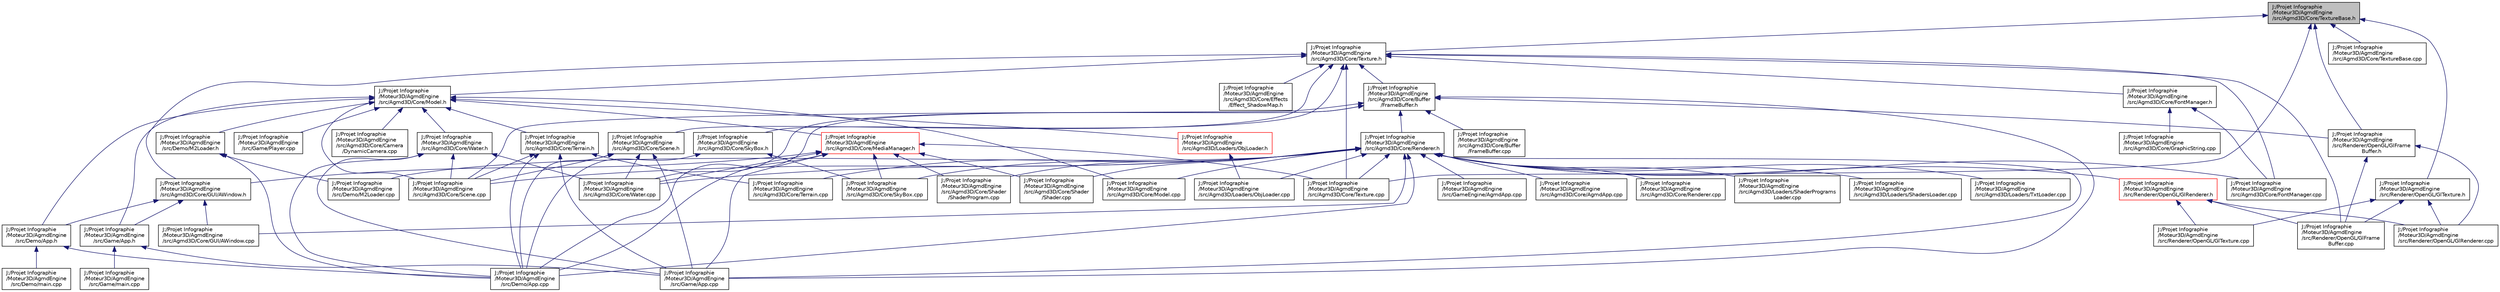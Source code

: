 digraph "J:/Projet Infographie/Moteur3D/AgmdEngine/src/Agmd3D/Core/TextureBase.h"
{
  edge [fontname="Helvetica",fontsize="10",labelfontname="Helvetica",labelfontsize="10"];
  node [fontname="Helvetica",fontsize="10",shape=record];
  Node1 [label="J:/Projet Infographie\l/Moteur3D/AgmdEngine\l/src/Agmd3D/Core/TextureBase.h",height=0.2,width=0.4,color="black", fillcolor="grey75", style="filled" fontcolor="black"];
  Node1 -> Node2 [dir="back",color="midnightblue",fontsize="10",style="solid"];
  Node2 [label="J:/Projet Infographie\l/Moteur3D/AgmdEngine\l/src/Agmd3D/Core/Texture.cpp",height=0.2,width=0.4,color="black", fillcolor="white", style="filled",URL="$_texture_8cpp.html"];
  Node1 -> Node3 [dir="back",color="midnightblue",fontsize="10",style="solid"];
  Node3 [label="J:/Projet Infographie\l/Moteur3D/AgmdEngine\l/src/Agmd3D/Core/Texture.h",height=0.2,width=0.4,color="black", fillcolor="white", style="filled",URL="$_texture_8h.html"];
  Node3 -> Node4 [dir="back",color="midnightblue",fontsize="10",style="solid"];
  Node4 [label="J:/Projet Infographie\l/Moteur3D/AgmdEngine\l/src/Agmd3D/Core/Buffer\l/FrameBuffer.h",height=0.2,width=0.4,color="black", fillcolor="white", style="filled",URL="$_frame_buffer_8h.html"];
  Node4 -> Node5 [dir="back",color="midnightblue",fontsize="10",style="solid"];
  Node5 [label="J:/Projet Infographie\l/Moteur3D/AgmdEngine\l/src/Agmd3D/Core/Buffer\l/FrameBuffer.cpp",height=0.2,width=0.4,color="black", fillcolor="white", style="filled",URL="$_frame_buffer_8cpp.html"];
  Node4 -> Node6 [dir="back",color="midnightblue",fontsize="10",style="solid"];
  Node6 [label="J:/Projet Infographie\l/Moteur3D/AgmdEngine\l/src/Agmd3D/Core/Renderer.h",height=0.2,width=0.4,color="black", fillcolor="white", style="filled",URL="$_renderer_8h.html"];
  Node6 -> Node7 [dir="back",color="midnightblue",fontsize="10",style="solid"];
  Node7 [label="J:/Projet Infographie\l/Moteur3D/AgmdEngine\l/src/Agmd3D/Core/AgmdApp.cpp",height=0.2,width=0.4,color="black", fillcolor="white", style="filled",URL="$_agmd3_d_2_core_2_agmd_app_8cpp.html"];
  Node6 -> Node8 [dir="back",color="midnightblue",fontsize="10",style="solid"];
  Node8 [label="J:/Projet Infographie\l/Moteur3D/AgmdEngine\l/src/Agmd3D/Core/FontManager.cpp",height=0.2,width=0.4,color="black", fillcolor="white", style="filled",URL="$_font_manager_8cpp.html"];
  Node6 -> Node9 [dir="back",color="midnightblue",fontsize="10",style="solid"];
  Node9 [label="J:/Projet Infographie\l/Moteur3D/AgmdEngine\l/src/Agmd3D/Core/GUI/AWindow.cpp",height=0.2,width=0.4,color="black", fillcolor="white", style="filled",URL="$_a_window_8cpp.html"];
  Node6 -> Node10 [dir="back",color="midnightblue",fontsize="10",style="solid"];
  Node10 [label="J:/Projet Infographie\l/Moteur3D/AgmdEngine\l/src/Agmd3D/Core/Model.cpp",height=0.2,width=0.4,color="black", fillcolor="white", style="filled",URL="$_model_8cpp.html"];
  Node6 -> Node11 [dir="back",color="midnightblue",fontsize="10",style="solid"];
  Node11 [label="J:/Projet Infographie\l/Moteur3D/AgmdEngine\l/src/Agmd3D/Core/Renderer.cpp",height=0.2,width=0.4,color="black", fillcolor="white", style="filled",URL="$_renderer_8cpp.html"];
  Node6 -> Node12 [dir="back",color="midnightblue",fontsize="10",style="solid"];
  Node12 [label="J:/Projet Infographie\l/Moteur3D/AgmdEngine\l/src/Agmd3D/Core/Scene.cpp",height=0.2,width=0.4,color="black", fillcolor="white", style="filled",URL="$_scene_8cpp.html"];
  Node6 -> Node13 [dir="back",color="midnightblue",fontsize="10",style="solid"];
  Node13 [label="J:/Projet Infographie\l/Moteur3D/AgmdEngine\l/src/Agmd3D/Core/Shader\l/Shader.cpp",height=0.2,width=0.4,color="black", fillcolor="white", style="filled",URL="$_shader_8cpp.html"];
  Node6 -> Node14 [dir="back",color="midnightblue",fontsize="10",style="solid"];
  Node14 [label="J:/Projet Infographie\l/Moteur3D/AgmdEngine\l/src/Agmd3D/Core/Shader\l/ShaderProgram.cpp",height=0.2,width=0.4,color="black", fillcolor="white", style="filled",URL="$_shader_program_8cpp.html"];
  Node6 -> Node15 [dir="back",color="midnightblue",fontsize="10",style="solid"];
  Node15 [label="J:/Projet Infographie\l/Moteur3D/AgmdEngine\l/src/Agmd3D/Core/SkyBox.cpp",height=0.2,width=0.4,color="black", fillcolor="white", style="filled",URL="$_sky_box_8cpp.html"];
  Node6 -> Node16 [dir="back",color="midnightblue",fontsize="10",style="solid"];
  Node16 [label="J:/Projet Infographie\l/Moteur3D/AgmdEngine\l/src/Agmd3D/Core/Terrain.cpp",height=0.2,width=0.4,color="black", fillcolor="white", style="filled",URL="$_terrain_8cpp.html"];
  Node6 -> Node2 [dir="back",color="midnightblue",fontsize="10",style="solid"];
  Node6 -> Node17 [dir="back",color="midnightblue",fontsize="10",style="solid"];
  Node17 [label="J:/Projet Infographie\l/Moteur3D/AgmdEngine\l/src/Agmd3D/Core/Water.cpp",height=0.2,width=0.4,color="black", fillcolor="white", style="filled",URL="$_water_8cpp.html"];
  Node6 -> Node18 [dir="back",color="midnightblue",fontsize="10",style="solid"];
  Node18 [label="J:/Projet Infographie\l/Moteur3D/AgmdEngine\l/src/Agmd3D/Loaders/ObjLoader.cpp",height=0.2,width=0.4,color="black", fillcolor="white", style="filled",URL="$_obj_loader_8cpp.html"];
  Node6 -> Node19 [dir="back",color="midnightblue",fontsize="10",style="solid"];
  Node19 [label="J:/Projet Infographie\l/Moteur3D/AgmdEngine\l/src/Agmd3D/Loaders/ShaderPrograms\lLoader.cpp",height=0.2,width=0.4,color="black", fillcolor="white", style="filled",URL="$_shader_programs_loader_8cpp.html"];
  Node6 -> Node20 [dir="back",color="midnightblue",fontsize="10",style="solid"];
  Node20 [label="J:/Projet Infographie\l/Moteur3D/AgmdEngine\l/src/Agmd3D/Loaders/ShadersLoader.cpp",height=0.2,width=0.4,color="black", fillcolor="white", style="filled",URL="$_shaders_loader_8cpp.html"];
  Node6 -> Node21 [dir="back",color="midnightblue",fontsize="10",style="solid"];
  Node21 [label="J:/Projet Infographie\l/Moteur3D/AgmdEngine\l/src/Agmd3D/Loaders/TxtLoader.cpp",height=0.2,width=0.4,color="black", fillcolor="white", style="filled",URL="$_txt_loader_8cpp.html"];
  Node6 -> Node22 [dir="back",color="midnightblue",fontsize="10",style="solid"];
  Node22 [label="J:/Projet Infographie\l/Moteur3D/AgmdEngine\l/src/Demo/App.cpp",height=0.2,width=0.4,color="black", fillcolor="white", style="filled",URL="$_demo_2_app_8cpp.html"];
  Node6 -> Node23 [dir="back",color="midnightblue",fontsize="10",style="solid"];
  Node23 [label="J:/Projet Infographie\l/Moteur3D/AgmdEngine\l/src/Demo/M2Loader.cpp",height=0.2,width=0.4,color="black", fillcolor="white", style="filled",URL="$_m2_loader_8cpp.html"];
  Node6 -> Node24 [dir="back",color="midnightblue",fontsize="10",style="solid"];
  Node24 [label="J:/Projet Infographie\l/Moteur3D/AgmdEngine\l/src/Game/App.cpp",height=0.2,width=0.4,color="black", fillcolor="white", style="filled",URL="$_game_2_app_8cpp.html"];
  Node6 -> Node25 [dir="back",color="midnightblue",fontsize="10",style="solid"];
  Node25 [label="J:/Projet Infographie\l/Moteur3D/AgmdEngine\l/src/GameEngine/AgmdApp.cpp",height=0.2,width=0.4,color="black", fillcolor="white", style="filled",URL="$_game_engine_2_agmd_app_8cpp.html"];
  Node6 -> Node26 [dir="back",color="midnightblue",fontsize="10",style="solid"];
  Node26 [label="J:/Projet Infographie\l/Moteur3D/AgmdEngine\l/src/Renderer/OpenGL/GlRenderer.h",height=0.2,width=0.4,color="red", fillcolor="white", style="filled",URL="$_gl_renderer_8h.html"];
  Node26 -> Node27 [dir="back",color="midnightblue",fontsize="10",style="solid"];
  Node27 [label="J:/Projet Infographie\l/Moteur3D/AgmdEngine\l/src/Renderer/OpenGL/GlFrame\lBuffer.cpp",height=0.2,width=0.4,color="black", fillcolor="white", style="filled",URL="$_gl_frame_buffer_8cpp.html"];
  Node26 -> Node28 [dir="back",color="midnightblue",fontsize="10",style="solid"];
  Node28 [label="J:/Projet Infographie\l/Moteur3D/AgmdEngine\l/src/Renderer/OpenGL/GlRenderer.cpp",height=0.2,width=0.4,color="black", fillcolor="white", style="filled",URL="$_gl_renderer_8cpp.html"];
  Node26 -> Node29 [dir="back",color="midnightblue",fontsize="10",style="solid"];
  Node29 [label="J:/Projet Infographie\l/Moteur3D/AgmdEngine\l/src/Renderer/OpenGL/GlTexture.cpp",height=0.2,width=0.4,color="black", fillcolor="white", style="filled",URL="$_gl_texture_8cpp.html"];
  Node4 -> Node12 [dir="back",color="midnightblue",fontsize="10",style="solid"];
  Node4 -> Node17 [dir="back",color="midnightblue",fontsize="10",style="solid"];
  Node4 -> Node22 [dir="back",color="midnightblue",fontsize="10",style="solid"];
  Node4 -> Node24 [dir="back",color="midnightblue",fontsize="10",style="solid"];
  Node4 -> Node30 [dir="back",color="midnightblue",fontsize="10",style="solid"];
  Node30 [label="J:/Projet Infographie\l/Moteur3D/AgmdEngine\l/src/Renderer/OpenGL/GlFrame\lBuffer.h",height=0.2,width=0.4,color="black", fillcolor="white", style="filled",URL="$_gl_frame_buffer_8h.html"];
  Node30 -> Node27 [dir="back",color="midnightblue",fontsize="10",style="solid"];
  Node30 -> Node28 [dir="back",color="midnightblue",fontsize="10",style="solid"];
  Node3 -> Node31 [dir="back",color="midnightblue",fontsize="10",style="solid"];
  Node31 [label="J:/Projet Infographie\l/Moteur3D/AgmdEngine\l/src/Agmd3D/Core/Effects\l/Effect_ShadowMap.h",height=0.2,width=0.4,color="black", fillcolor="white", style="filled",URL="$_effect___shadow_map_8h.html"];
  Node3 -> Node8 [dir="back",color="midnightblue",fontsize="10",style="solid"];
  Node3 -> Node32 [dir="back",color="midnightblue",fontsize="10",style="solid"];
  Node32 [label="J:/Projet Infographie\l/Moteur3D/AgmdEngine\l/src/Agmd3D/Core/FontManager.h",height=0.2,width=0.4,color="black", fillcolor="white", style="filled",URL="$_font_manager_8h.html"];
  Node32 -> Node8 [dir="back",color="midnightblue",fontsize="10",style="solid"];
  Node32 -> Node33 [dir="back",color="midnightblue",fontsize="10",style="solid"];
  Node33 [label="J:/Projet Infographie\l/Moteur3D/AgmdEngine\l/src/Agmd3D/Core/GraphicString.cpp",height=0.2,width=0.4,color="black", fillcolor="white", style="filled",URL="$_graphic_string_8cpp.html"];
  Node3 -> Node34 [dir="back",color="midnightblue",fontsize="10",style="solid"];
  Node34 [label="J:/Projet Infographie\l/Moteur3D/AgmdEngine\l/src/Agmd3D/Core/GUI/AWindow.h",height=0.2,width=0.4,color="black", fillcolor="white", style="filled",URL="$_a_window_8h.html"];
  Node34 -> Node9 [dir="back",color="midnightblue",fontsize="10",style="solid"];
  Node34 -> Node35 [dir="back",color="midnightblue",fontsize="10",style="solid"];
  Node35 [label="J:/Projet Infographie\l/Moteur3D/AgmdEngine\l/src/Demo/App.h",height=0.2,width=0.4,color="black", fillcolor="white", style="filled",URL="$_demo_2_app_8h.html"];
  Node35 -> Node22 [dir="back",color="midnightblue",fontsize="10",style="solid"];
  Node35 -> Node36 [dir="back",color="midnightblue",fontsize="10",style="solid"];
  Node36 [label="J:/Projet Infographie\l/Moteur3D/AgmdEngine\l/src/Demo/main.cpp",height=0.2,width=0.4,color="black", fillcolor="white", style="filled",URL="$_demo_2main_8cpp.html"];
  Node34 -> Node37 [dir="back",color="midnightblue",fontsize="10",style="solid"];
  Node37 [label="J:/Projet Infographie\l/Moteur3D/AgmdEngine\l/src/Game/App.h",height=0.2,width=0.4,color="black", fillcolor="white", style="filled",URL="$_game_2_app_8h.html"];
  Node37 -> Node24 [dir="back",color="midnightblue",fontsize="10",style="solid"];
  Node37 -> Node38 [dir="back",color="midnightblue",fontsize="10",style="solid"];
  Node38 [label="J:/Projet Infographie\l/Moteur3D/AgmdEngine\l/src/Game/main.cpp",height=0.2,width=0.4,color="black", fillcolor="white", style="filled",URL="$_game_2main_8cpp.html"];
  Node3 -> Node39 [dir="back",color="midnightblue",fontsize="10",style="solid"];
  Node39 [label="J:/Projet Infographie\l/Moteur3D/AgmdEngine\l/src/Agmd3D/Core/Model.h",height=0.2,width=0.4,color="black", fillcolor="white", style="filled",URL="$_model_8h.html"];
  Node39 -> Node40 [dir="back",color="midnightblue",fontsize="10",style="solid"];
  Node40 [label="J:/Projet Infographie\l/Moteur3D/AgmdEngine\l/src/Agmd3D/Core/Camera\l/DynamicCamera.cpp",height=0.2,width=0.4,color="black", fillcolor="white", style="filled",URL="$_dynamic_camera_8cpp.html"];
  Node39 -> Node41 [dir="back",color="midnightblue",fontsize="10",style="solid"];
  Node41 [label="J:/Projet Infographie\l/Moteur3D/AgmdEngine\l/src/Agmd3D/Core/MediaManager.h",height=0.2,width=0.4,color="red", fillcolor="white", style="filled",URL="$_media_manager_8h.html"];
  Node41 -> Node34 [dir="back",color="midnightblue",fontsize="10",style="solid"];
  Node41 -> Node13 [dir="back",color="midnightblue",fontsize="10",style="solid"];
  Node41 -> Node14 [dir="back",color="midnightblue",fontsize="10",style="solid"];
  Node41 -> Node15 [dir="back",color="midnightblue",fontsize="10",style="solid"];
  Node41 -> Node2 [dir="back",color="midnightblue",fontsize="10",style="solid"];
  Node41 -> Node17 [dir="back",color="midnightblue",fontsize="10",style="solid"];
  Node41 -> Node22 [dir="back",color="midnightblue",fontsize="10",style="solid"];
  Node41 -> Node24 [dir="back",color="midnightblue",fontsize="10",style="solid"];
  Node39 -> Node10 [dir="back",color="midnightblue",fontsize="10",style="solid"];
  Node39 -> Node12 [dir="back",color="midnightblue",fontsize="10",style="solid"];
  Node39 -> Node42 [dir="back",color="midnightblue",fontsize="10",style="solid"];
  Node42 [label="J:/Projet Infographie\l/Moteur3D/AgmdEngine\l/src/Agmd3D/Core/Terrain.h",height=0.2,width=0.4,color="black", fillcolor="white", style="filled",URL="$_terrain_8h.html"];
  Node42 -> Node12 [dir="back",color="midnightblue",fontsize="10",style="solid"];
  Node42 -> Node16 [dir="back",color="midnightblue",fontsize="10",style="solid"];
  Node42 -> Node22 [dir="back",color="midnightblue",fontsize="10",style="solid"];
  Node42 -> Node24 [dir="back",color="midnightblue",fontsize="10",style="solid"];
  Node39 -> Node43 [dir="back",color="midnightblue",fontsize="10",style="solid"];
  Node43 [label="J:/Projet Infographie\l/Moteur3D/AgmdEngine\l/src/Agmd3D/Core/Water.h",height=0.2,width=0.4,color="black", fillcolor="white", style="filled",URL="$_water_8h.html"];
  Node43 -> Node12 [dir="back",color="midnightblue",fontsize="10",style="solid"];
  Node43 -> Node17 [dir="back",color="midnightblue",fontsize="10",style="solid"];
  Node43 -> Node22 [dir="back",color="midnightblue",fontsize="10",style="solid"];
  Node43 -> Node24 [dir="back",color="midnightblue",fontsize="10",style="solid"];
  Node39 -> Node44 [dir="back",color="midnightblue",fontsize="10",style="solid"];
  Node44 [label="J:/Projet Infographie\l/Moteur3D/AgmdEngine\l/src/Agmd3D/Loaders/ObjLoader.h",height=0.2,width=0.4,color="red", fillcolor="white", style="filled",URL="$_obj_loader_8h.html"];
  Node44 -> Node18 [dir="back",color="midnightblue",fontsize="10",style="solid"];
  Node39 -> Node35 [dir="back",color="midnightblue",fontsize="10",style="solid"];
  Node39 -> Node45 [dir="back",color="midnightblue",fontsize="10",style="solid"];
  Node45 [label="J:/Projet Infographie\l/Moteur3D/AgmdEngine\l/src/Demo/M2Loader.h",height=0.2,width=0.4,color="black", fillcolor="white", style="filled",URL="$_m2_loader_8h.html"];
  Node45 -> Node22 [dir="back",color="midnightblue",fontsize="10",style="solid"];
  Node45 -> Node23 [dir="back",color="midnightblue",fontsize="10",style="solid"];
  Node39 -> Node37 [dir="back",color="midnightblue",fontsize="10",style="solid"];
  Node39 -> Node46 [dir="back",color="midnightblue",fontsize="10",style="solid"];
  Node46 [label="J:/Projet Infographie\l/Moteur3D/AgmdEngine\l/src/Game/Player.cpp",height=0.2,width=0.4,color="black", fillcolor="white", style="filled",URL="$_player_8cpp.html"];
  Node3 -> Node47 [dir="back",color="midnightblue",fontsize="10",style="solid"];
  Node47 [label="J:/Projet Infographie\l/Moteur3D/AgmdEngine\l/src/Agmd3D/Core/Scene.h",height=0.2,width=0.4,color="black", fillcolor="white", style="filled",URL="$_scene_8h.html"];
  Node47 -> Node12 [dir="back",color="midnightblue",fontsize="10",style="solid"];
  Node47 -> Node17 [dir="back",color="midnightblue",fontsize="10",style="solid"];
  Node47 -> Node22 [dir="back",color="midnightblue",fontsize="10",style="solid"];
  Node47 -> Node24 [dir="back",color="midnightblue",fontsize="10",style="solid"];
  Node3 -> Node48 [dir="back",color="midnightblue",fontsize="10",style="solid"];
  Node48 [label="J:/Projet Infographie\l/Moteur3D/AgmdEngine\l/src/Agmd3D/Core/SkyBox.h",height=0.2,width=0.4,color="black", fillcolor="white", style="filled",URL="$_sky_box_8h.html"];
  Node48 -> Node15 [dir="back",color="midnightblue",fontsize="10",style="solid"];
  Node48 -> Node22 [dir="back",color="midnightblue",fontsize="10",style="solid"];
  Node3 -> Node2 [dir="back",color="midnightblue",fontsize="10",style="solid"];
  Node3 -> Node27 [dir="back",color="midnightblue",fontsize="10",style="solid"];
  Node1 -> Node49 [dir="back",color="midnightblue",fontsize="10",style="solid"];
  Node49 [label="J:/Projet Infographie\l/Moteur3D/AgmdEngine\l/src/Agmd3D/Core/TextureBase.cpp",height=0.2,width=0.4,color="black", fillcolor="white", style="filled",URL="$_texture_base_8cpp.html"];
  Node1 -> Node30 [dir="back",color="midnightblue",fontsize="10",style="solid"];
  Node1 -> Node50 [dir="back",color="midnightblue",fontsize="10",style="solid"];
  Node50 [label="J:/Projet Infographie\l/Moteur3D/AgmdEngine\l/src/Renderer/OpenGL/GlTexture.h",height=0.2,width=0.4,color="black", fillcolor="white", style="filled",URL="$_gl_texture_8h.html"];
  Node50 -> Node27 [dir="back",color="midnightblue",fontsize="10",style="solid"];
  Node50 -> Node28 [dir="back",color="midnightblue",fontsize="10",style="solid"];
  Node50 -> Node29 [dir="back",color="midnightblue",fontsize="10",style="solid"];
}
